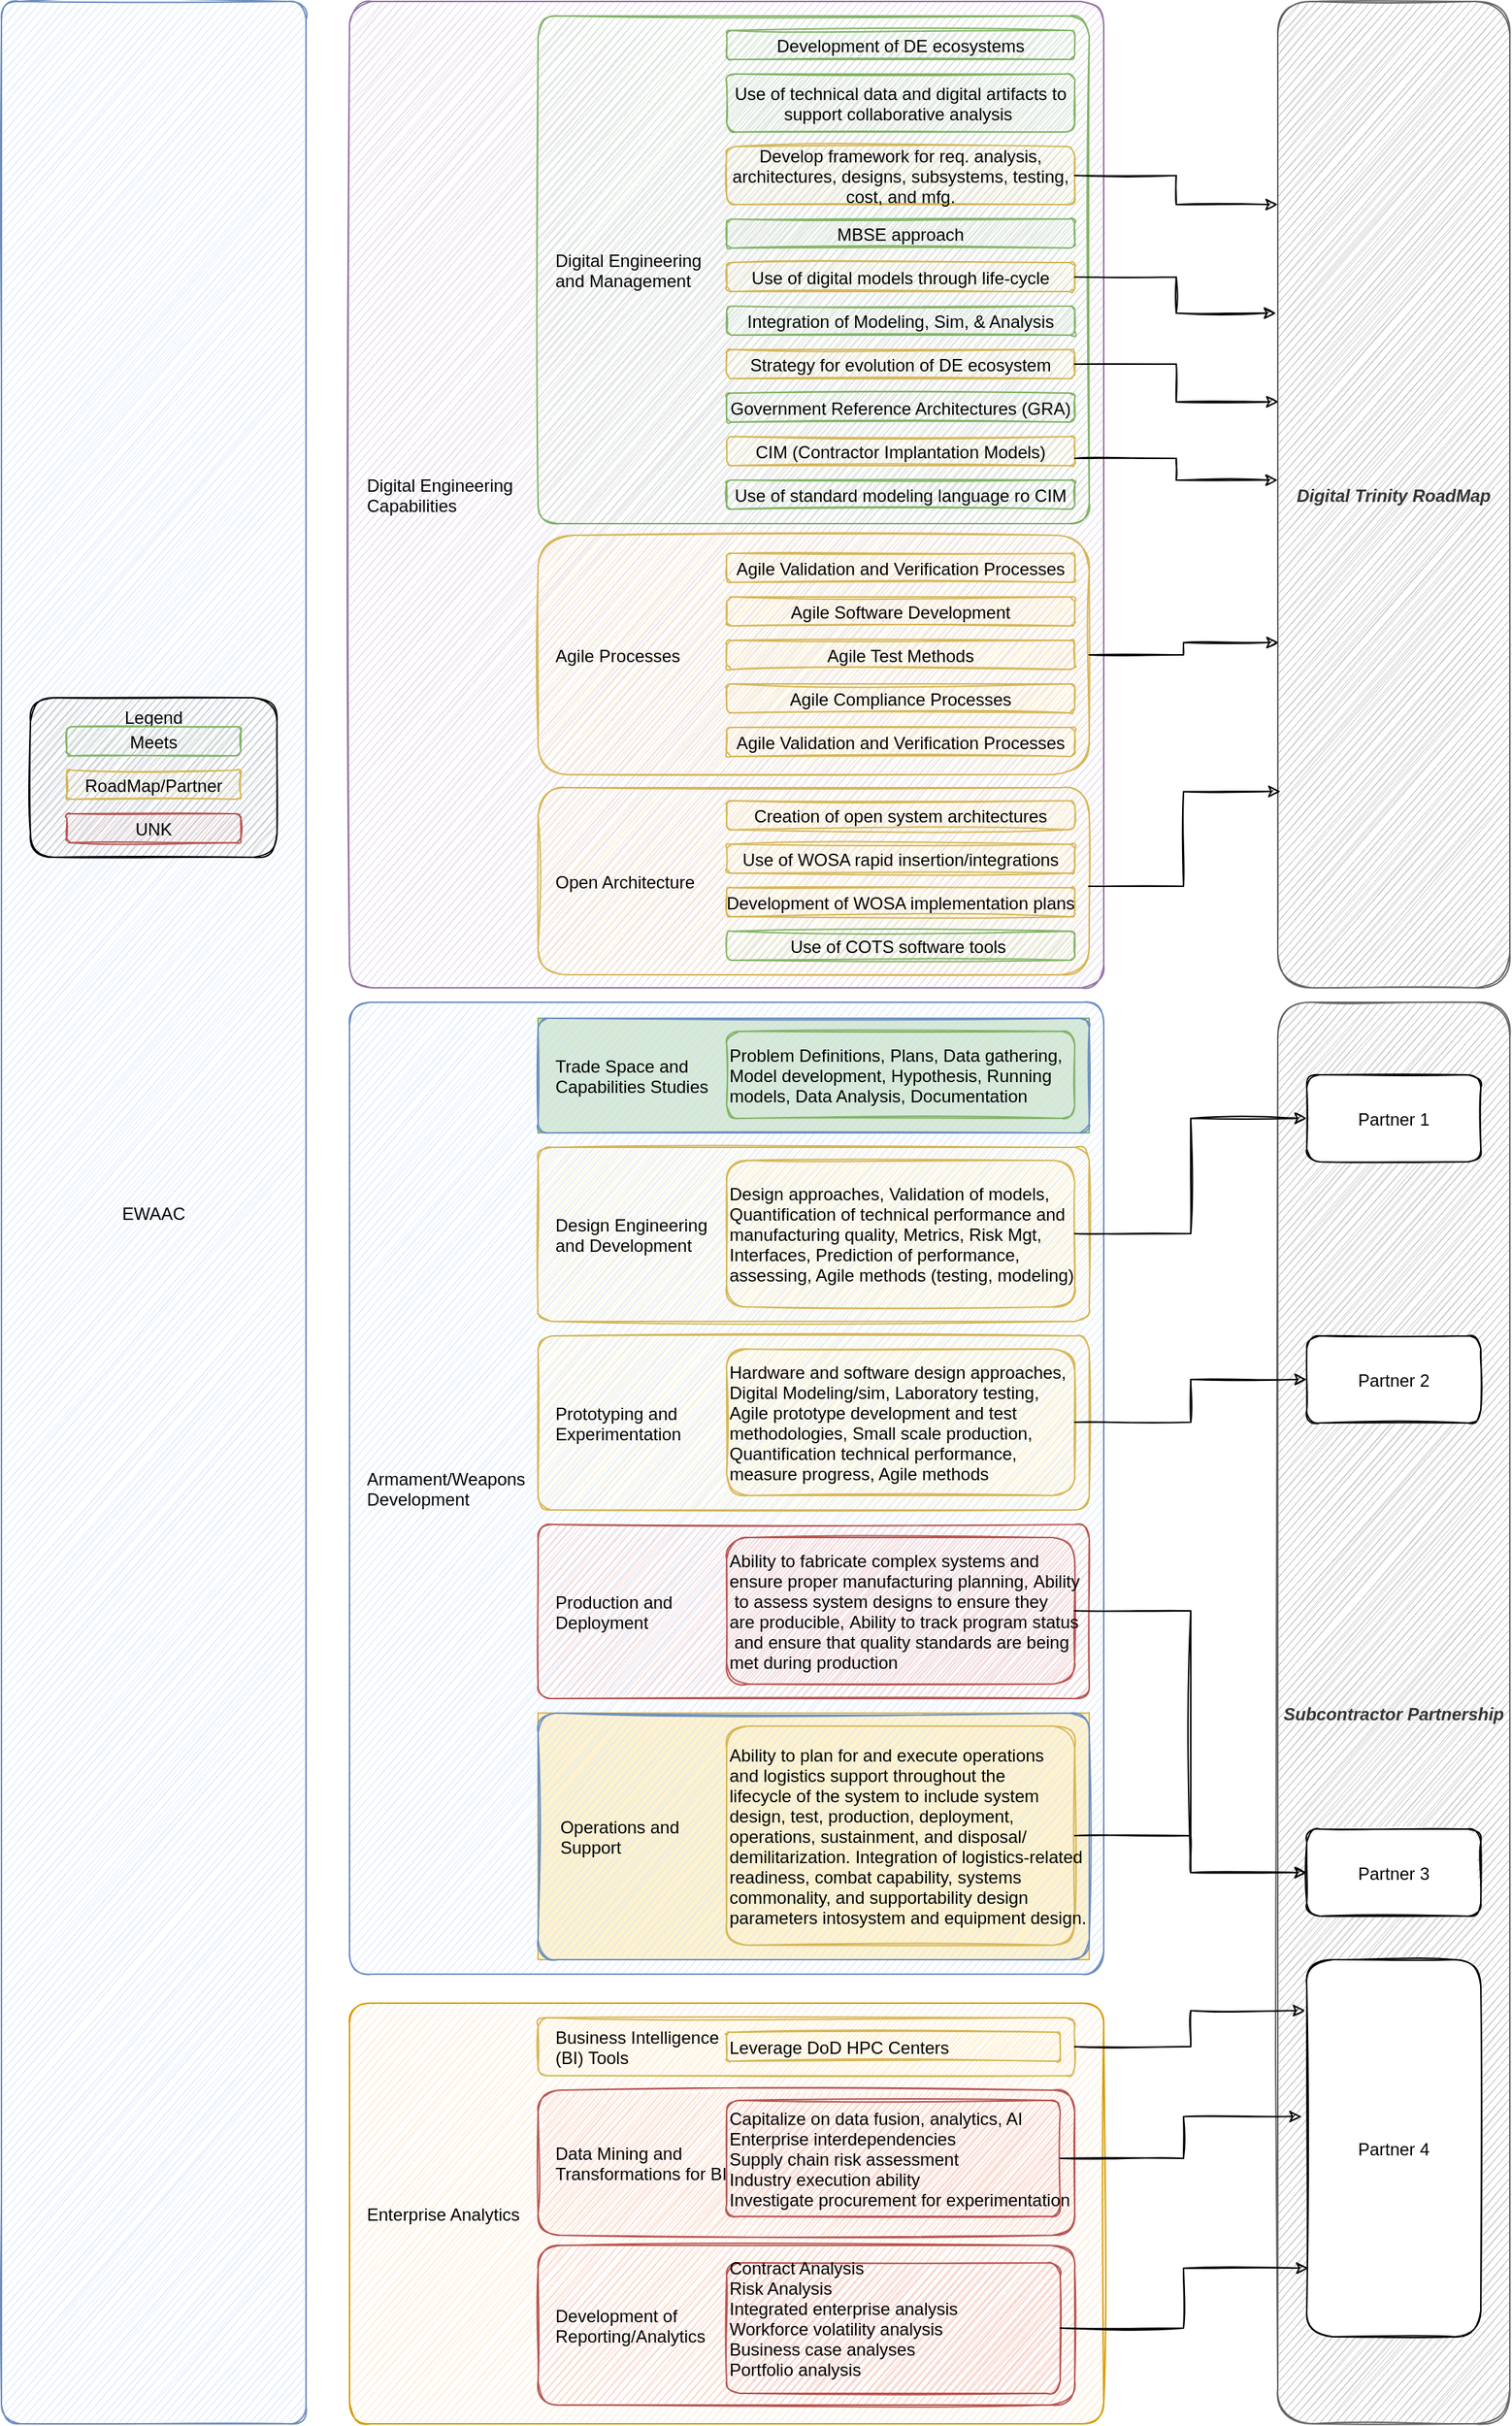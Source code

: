 <mxfile version="15.8.7" type="embed"><diagram id="xzPWQz_BGNBcxqIiMZyO" name="Page-1"><mxGraphModel dx="2720" dy="1088" grid="1" gridSize="10" guides="1" tooltips="1" connect="1" arrows="1" fold="1" page="1" pageScale="1" pageWidth="1100" pageHeight="1700" math="0" shadow="0"><root><mxCell id="0"/><mxCell id="1" parent="0"/><mxCell id="88" value="   Enterprise Analytics" style="rounded=1;sketch=1;fillColor=#ffe6cc;strokeColor=#d79b00;arcSize=5;align=left;" vertex="1" parent="1"><mxGeometry x="260" y="1390" width="520" height="290" as="geometry"/></mxCell><mxCell id="14" value="   Digital Engineering &#10;   Capabilities" style="rounded=1;sketch=1;fillColor=#e1d5e7;strokeColor=#9673a6;arcSize=3;align=left;" vertex="1" parent="1"><mxGeometry x="260" y="10" width="520" height="680" as="geometry"/></mxCell><mxCell id="2" value="EWAAC" style="rounded=1;sketch=1;fillColor=#dae8fc;strokeColor=#6c8ebf;arcSize=6;" vertex="1" parent="1"><mxGeometry x="20" y="10" width="210" height="1670" as="geometry"/></mxCell><mxCell id="4" value="Digital Trinity RoadMap" style="rounded=1;sketch=1;fillColor=#BFBFBF;strokeColor=#666666;fontColor=#333333;fontStyle=3" vertex="1" parent="1"><mxGeometry x="900" y="10" width="160" height="680" as="geometry"/></mxCell><mxCell id="5" value="   Armament/Weapons&#10;   Development" style="rounded=1;sketch=1;fillColor=#dae8fc;strokeColor=#6c8ebf;arcSize=3;align=left;" vertex="1" parent="1"><mxGeometry x="260" y="700" width="520" height="670" as="geometry"/></mxCell><mxCell id="43" value="" style="group" vertex="1" connectable="0" parent="1"><mxGeometry x="390" y="378" width="380" height="165" as="geometry"/></mxCell><mxCell id="7" value="   Agile Processes" style="rounded=1;sketch=1;fillColor=#fff2cc;strokeColor=#d6b656;align=left;" vertex="1" parent="43"><mxGeometry width="380" height="165" as="geometry"/></mxCell><mxCell id="28" value="Agile Validation and Verification Processes" style="rounded=1;sketch=1;fillColor=#fff2cc;strokeColor=#d6b656;" vertex="1" parent="43"><mxGeometry x="130" y="12.5" width="240" height="20" as="geometry"/></mxCell><mxCell id="29" value="Agile Software Development" style="rounded=1;sketch=1;fillColor=#fff2cc;strokeColor=#d6b656;" vertex="1" parent="43"><mxGeometry x="130" y="42.5" width="240" height="20" as="geometry"/></mxCell><mxCell id="30" value="Agile Test Methods" style="rounded=1;sketch=1;fillColor=#fff2cc;strokeColor=#d6b656;" vertex="1" parent="43"><mxGeometry x="130" y="72.5" width="240" height="20" as="geometry"/></mxCell><mxCell id="31" value="Agile Compliance Processes" style="rounded=1;sketch=1;fillColor=#fff2cc;strokeColor=#d6b656;" vertex="1" parent="43"><mxGeometry x="130" y="102.5" width="240" height="20" as="geometry"/></mxCell><mxCell id="32" value="Agile Validation and Verification Processes" style="rounded=1;sketch=1;fillColor=#fff2cc;strokeColor=#d6b656;" vertex="1" parent="43"><mxGeometry x="130" y="132.5" width="240" height="20" as="geometry"/></mxCell><mxCell id="44" value="" style="group" vertex="1" connectable="0" parent="1"><mxGeometry x="390" y="552" width="380" height="129" as="geometry"/></mxCell><mxCell id="8" value="   Open Architecture" style="rounded=1;sketch=1;fillColor=#fff2cc;strokeColor=#d6b656;align=left;" vertex="1" parent="44"><mxGeometry width="380" height="129" as="geometry"/></mxCell><mxCell id="33" value="Creation of open system architectures" style="rounded=1;sketch=1;fillColor=#fff2cc;strokeColor=#d6b656;" vertex="1" parent="44"><mxGeometry x="130" y="9" width="240" height="20" as="geometry"/></mxCell><mxCell id="34" value="Use of WOSA rapid insertion/integrations" style="rounded=1;sketch=1;fillColor=#fff2cc;strokeColor=#d6b656;" vertex="1" parent="44"><mxGeometry x="130" y="39" width="240" height="20" as="geometry"/></mxCell><mxCell id="35" value="Development of WOSA implementation plans" style="rounded=1;sketch=1;fillColor=#fff2cc;strokeColor=#d6b656;" vertex="1" parent="44"><mxGeometry x="130" y="69" width="240" height="20" as="geometry"/></mxCell><mxCell id="36" value="Use of COTS software tools " style="rounded=1;sketch=1;fillColor=#d5e8d4;strokeColor=#82b366;" vertex="1" parent="44"><mxGeometry x="130" y="99" width="240" height="20" as="geometry"/></mxCell><mxCell id="55" value="" style="group" vertex="1" connectable="0" parent="1"><mxGeometry x="390" y="20" width="380" height="350" as="geometry"/></mxCell><mxCell id="3" value="   Digital Engineering&#10;   and Management" style="rounded=1;sketch=1;fillColor=#d5e8d4;strokeColor=#82b366;arcSize=4;align=left;" vertex="1" parent="55"><mxGeometry width="380" height="350" as="geometry"/></mxCell><mxCell id="15" value="Development of DE ecosystems" style="rounded=1;sketch=1;fillColor=#d5e8d4;strokeColor=#82b366;" vertex="1" parent="55"><mxGeometry x="130" y="10" width="240" height="20" as="geometry"/></mxCell><mxCell id="16" value="Use of technical data and digital artifacts to &#10;support collaborative analysis " style="rounded=1;sketch=1;fillColor=#d5e8d4;strokeColor=#82b366;" vertex="1" parent="55"><mxGeometry x="130" y="40" width="240" height="40" as="geometry"/></mxCell><mxCell id="19" value="MBSE approach" style="rounded=1;sketch=1;fillColor=#d5e8d4;strokeColor=#82b366;" vertex="1" parent="55"><mxGeometry x="130" y="140" width="240" height="20" as="geometry"/></mxCell><mxCell id="20" value="Use of digital models through life-cycle" style="rounded=1;sketch=1;fillColor=#fff2cc;strokeColor=#d6b656;" vertex="1" parent="55"><mxGeometry x="130" y="170" width="240" height="20" as="geometry"/></mxCell><mxCell id="21" value="Integration of Modeling, Sim, &amp; Analysis" style="rounded=1;sketch=1;fillColor=#d5e8d4;strokeColor=#82b366;" vertex="1" parent="55"><mxGeometry x="130" y="200" width="240" height="20" as="geometry"/></mxCell><mxCell id="22" value="Strategy for evolution of DE ecosystem" style="rounded=1;sketch=1;fillColor=#fff2cc;strokeColor=#d6b656;" vertex="1" parent="55"><mxGeometry x="130" y="230" width="240" height="20" as="geometry"/></mxCell><mxCell id="23" value="Government Reference Architectures (GRA)" style="rounded=1;sketch=1;fillColor=#d5e8d4;strokeColor=#82b366;" vertex="1" parent="55"><mxGeometry x="130" y="260" width="240" height="20" as="geometry"/></mxCell><mxCell id="24" value="CIM (Contractor Implantation Models)" style="rounded=1;sketch=1;fillColor=#fff2cc;strokeColor=#d6b656;" vertex="1" parent="55"><mxGeometry x="130" y="290" width="240" height="20" as="geometry"/></mxCell><mxCell id="25" value="Use of standard modeling language ro CIM" style="rounded=1;sketch=1;fillColor=#d5e8d4;strokeColor=#82b366;" vertex="1" parent="55"><mxGeometry x="130" y="320" width="240" height="20" as="geometry"/></mxCell><mxCell id="18" value="Develop framework for req. analysis, &#10;architectures, designs, subsystems, testing, &#10;cost, and mfg." style="rounded=1;sketch=1;fillColor=#fff2cc;strokeColor=#d6b656;" vertex="1" parent="55"><mxGeometry x="130" y="90" width="240" height="40" as="geometry"/></mxCell><mxCell id="56" style="edgeStyle=orthogonalEdgeStyle;rounded=0;orthogonalLoop=1;jettySize=auto;sketch=1;" edge="1" parent="1" source="18" target="4"><mxGeometry relative="1" as="geometry"><Array as="points"><mxPoint x="830" y="130"/><mxPoint x="830" y="150"/></Array></mxGeometry></mxCell><mxCell id="57" style="edgeStyle=orthogonalEdgeStyle;rounded=0;orthogonalLoop=1;jettySize=auto;exitX=1;exitY=0.75;exitDx=0;exitDy=0;sketch=1;" edge="1" parent="1" source="24" target="4"><mxGeometry relative="1" as="geometry"><Array as="points"><mxPoint x="830" y="325"/><mxPoint x="830" y="340"/></Array></mxGeometry></mxCell><mxCell id="71" value="" style="group;align=left;fillColor=#d5e8d4;strokeColor=#82b366;" vertex="1" connectable="0" parent="1"><mxGeometry x="390" y="711" width="380" height="79" as="geometry"/></mxCell><mxCell id="60" value="   Trade Space and &#10;   Capabilities Studies" style="rounded=1;sketch=1;fillColor=#dae8fc;strokeColor=#6c8ebf;arcSize=8;align=left;" vertex="1" parent="71"><mxGeometry width="380" height="79" as="geometry"/></mxCell><mxCell id="67" value="Problem Definitions, Plans, Data gathering, &#10;Model development, Hypothesis, Running &#10;models, Data Analysis, Documentation" style="rounded=1;sketch=1;fillColor=#d5e8d4;strokeColor=#82b366;align=left;" vertex="1" parent="71"><mxGeometry x="130" y="9" width="240" height="60" as="geometry"/></mxCell><mxCell id="72" value="" style="group" vertex="1" connectable="0" parent="1"><mxGeometry x="390" y="800" width="380" height="130" as="geometry"/></mxCell><mxCell id="73" value="   Design Engineering &#10;   and Development" style="rounded=1;sketch=1;fillColor=#fff2cc;strokeColor=#d6b656;arcSize=8;align=left;" vertex="1" parent="72"><mxGeometry width="380" height="120" as="geometry"/></mxCell><mxCell id="74" value="Design approaches, Validation of models, &#10;Quantification of technical performance and &#10;manufacturing quality, Metrics, Risk Mgt,&#10;Interfaces, Prediction of performance, &#10;assessing, Agile methods (testing, modeling)" style="rounded=1;sketch=1;fillColor=#fff2cc;strokeColor=#d6b656;align=left;" vertex="1" parent="72"><mxGeometry x="130" y="9" width="240" height="101" as="geometry"/></mxCell><mxCell id="77" value="" style="group" vertex="1" connectable="0" parent="1"><mxGeometry x="390" y="930" width="380" height="130" as="geometry"/></mxCell><mxCell id="78" value="   Prototyping and &#10;   Experimentation" style="rounded=1;sketch=1;fillColor=#fff2cc;strokeColor=#d6b656;arcSize=8;align=left;" vertex="1" parent="77"><mxGeometry width="380" height="120" as="geometry"/></mxCell><mxCell id="79" value="Hardware and software design approaches, &#10;Digital Modeling/sim, Laboratory testing, &#10;Agile prototype development and test &#10;methodologies, Small scale production, &#10;Quantification technical performance, &#10;measure progress, Agile methods" style="rounded=1;sketch=1;fillColor=#fff2cc;strokeColor=#d6b656;align=left;" vertex="1" parent="77"><mxGeometry x="130" y="9" width="240" height="101" as="geometry"/></mxCell><mxCell id="80" value="" style="group" vertex="1" connectable="0" parent="1"><mxGeometry x="390" y="1060" width="380" height="130" as="geometry"/></mxCell><mxCell id="81" value="   Production and &#10;   Deployment" style="rounded=1;sketch=1;fillColor=#f8cecc;strokeColor=#b85450;arcSize=8;align=left;" vertex="1" parent="80"><mxGeometry width="380" height="120" as="geometry"/></mxCell><mxCell id="82" value="Ability to fabricate complex systems and &#10;ensure proper manufacturing planning, Ability&#10; to assess system designs to ensure they &#10;are producible, Ability to track program status&#10; and ensure that quality standards are being &#10;met during production" style="rounded=1;sketch=1;fillColor=#f8cecc;strokeColor=#b85450;align=left;" vertex="1" parent="80"><mxGeometry x="130" y="9" width="240" height="101" as="geometry"/></mxCell><mxCell id="83" value="" style="group;fillColor=#fff2cc;strokeColor=#d6b656;" vertex="1" connectable="0" parent="1"><mxGeometry x="390" y="1190" width="380" height="170" as="geometry"/></mxCell><mxCell id="84" value="    Operations and &#10;    Support" style="rounded=1;sketch=1;fillColor=#dae8fc;strokeColor=#6c8ebf;arcSize=8;align=left;" vertex="1" parent="83"><mxGeometry width="380" height="170" as="geometry"/></mxCell><mxCell id="85" value="Ability to plan for and execute operations &#10;and logistics support throughout the &#10;lifecycle of the system to include system &#10;design, test, production, deployment, &#10;operations, sustainment, and disposal/&#10;demilitarization. Integration of logistics-related &#10;readiness, combat capability, systems &#10;commonality, and supportability design &#10;parameters intosystem and equipment design." style="rounded=1;sketch=1;fillColor=#fff2cc;strokeColor=#d6b656;align=left;arcSize=10;" vertex="1" parent="83"><mxGeometry x="130" y="9" width="240" height="151" as="geometry"/></mxCell><mxCell id="86" value="" style="endArrow=classic;rounded=0;sketch=1;exitX=0.999;exitY=0.527;exitDx=0;exitDy=0;exitPerimeter=0;entryX=0.012;entryY=0.801;entryDx=0;entryDy=0;entryPerimeter=0;edgeStyle=orthogonalEdgeStyle;" edge="1" parent="1" source="8" target="4"><mxGeometry width="50" height="50" relative="1" as="geometry"><mxPoint x="840" y="630" as="sourcePoint"/><mxPoint x="890" y="580" as="targetPoint"/></mxGeometry></mxCell><mxCell id="90" value="Subcontractor Partnership" style="rounded=1;sketch=1;fillColor=#BFBFBF;strokeColor=#666666;fontColor=#333333;fontStyle=3" vertex="1" parent="1"><mxGeometry x="900" y="700" width="160" height="980" as="geometry"/></mxCell><mxCell id="92" value="Partner 1" style="rounded=1;sketch=1;" vertex="1" parent="1"><mxGeometry x="920" y="750" width="120" height="60" as="geometry"/></mxCell><mxCell id="93" value="Partner 2" style="rounded=1;sketch=1;" vertex="1" parent="1"><mxGeometry x="920" y="930" width="120" height="60" as="geometry"/></mxCell><mxCell id="94" value="Partner 3" style="rounded=1;sketch=1;" vertex="1" parent="1"><mxGeometry x="920" y="1270" width="120" height="60" as="geometry"/></mxCell><mxCell id="95" style="edgeStyle=orthogonalEdgeStyle;rounded=0;sketch=1;orthogonalLoop=1;jettySize=auto;entryX=0;entryY=0.5;entryDx=0;entryDy=0;" edge="1" parent="1" source="74" target="92"><mxGeometry relative="1" as="geometry"/></mxCell><mxCell id="96" style="edgeStyle=orthogonalEdgeStyle;rounded=0;sketch=1;orthogonalLoop=1;jettySize=auto;exitX=1;exitY=0.5;exitDx=0;exitDy=0;entryX=0;entryY=0.5;entryDx=0;entryDy=0;" edge="1" parent="1" source="79" target="93"><mxGeometry relative="1" as="geometry"/></mxCell><mxCell id="97" style="edgeStyle=orthogonalEdgeStyle;rounded=0;sketch=1;orthogonalLoop=1;jettySize=auto;exitX=1;exitY=0.5;exitDx=0;exitDy=0;entryX=0;entryY=0.5;entryDx=0;entryDy=0;" edge="1" parent="1" source="85" target="94"><mxGeometry relative="1" as="geometry"/></mxCell><mxCell id="100" value="" style="group" vertex="1" connectable="0" parent="1"><mxGeometry x="390" y="1400" width="370" height="60" as="geometry"/></mxCell><mxCell id="6" value="   Business Intelligence &#10;   (BI) Tools" style="rounded=1;sketch=1;fillColor=#fff2cc;strokeColor=#d6b656;align=left;" vertex="1" parent="100"><mxGeometry width="370" height="40" as="geometry"/></mxCell><mxCell id="99" value="Leverage DoD HPC Centers" style="rounded=1;sketch=1;fillColor=#fff2cc;strokeColor=#d6b656;align=left;arcSize=10;" vertex="1" parent="100"><mxGeometry x="130" y="10" width="230" height="20" as="geometry"/></mxCell><mxCell id="101" value="" style="group" vertex="1" connectable="0" parent="1"><mxGeometry x="390" y="1470" width="370" height="110" as="geometry"/></mxCell><mxCell id="102" value="   Data Mining and &#10;   Transformations for BI" style="rounded=1;sketch=1;fillColor=#f8cecc;strokeColor=#b85450;align=left;" vertex="1" parent="101"><mxGeometry y="-20" width="370" height="100" as="geometry"/></mxCell><mxCell id="103" value="Capitalize on data fusion, analytics, AI&#10;Enterprise interdependencies&#10;Supply chain risk assessment&#10;Industry execution ability&#10;Investigate procurement for experimentation" style="rounded=1;sketch=1;fillColor=#f8cecc;strokeColor=#b85450;align=left;arcSize=10;" vertex="1" parent="101"><mxGeometry x="130" y="-13" width="230" height="80" as="geometry"/></mxCell><mxCell id="104" value="" style="group" vertex="1" connectable="0" parent="1"><mxGeometry x="390" y="1559" width="370" height="110" as="geometry"/></mxCell><mxCell id="105" value="   Development of &#10;   Reporting/Analytics " style="rounded=1;sketch=1;fillColor=#f8cecc;strokeColor=#b85450;align=left;" vertex="1" parent="104"><mxGeometry y="-2" width="370" height="110" as="geometry"/></mxCell><mxCell id="106" value="Contract Analysis&#10;Risk Analysis&#10;Integrated enterprise analysis&#10;Workforce volatility analysis&#10;Business case analyses&#10;Portfolio analysis&#10;" style="rounded=1;sketch=1;fillColor=#f8cecc;strokeColor=#b85450;align=left;arcSize=10;" vertex="1" parent="104"><mxGeometry x="130" y="10" width="230" height="90" as="geometry"/></mxCell><mxCell id="108" style="edgeStyle=orthogonalEdgeStyle;rounded=0;sketch=1;orthogonalLoop=1;jettySize=auto;entryX=-0.029;entryY=0.416;entryDx=0;entryDy=0;entryPerimeter=0;" edge="1" parent="1" source="103" target="111"><mxGeometry relative="1" as="geometry"/></mxCell><mxCell id="109" style="edgeStyle=orthogonalEdgeStyle;rounded=0;sketch=1;orthogonalLoop=1;jettySize=auto;exitX=1;exitY=0.5;exitDx=0;exitDy=0;entryX=0.01;entryY=0.818;entryDx=0;entryDy=0;entryPerimeter=0;" edge="1" parent="1" source="106" target="111"><mxGeometry relative="1" as="geometry"/></mxCell><mxCell id="110" style="edgeStyle=orthogonalEdgeStyle;rounded=0;sketch=1;orthogonalLoop=1;jettySize=auto;entryX=-0.009;entryY=0.135;entryDx=0;entryDy=0;entryPerimeter=0;" edge="1" parent="1" source="6" target="111"><mxGeometry relative="1" as="geometry"/></mxCell><mxCell id="111" value="Partner 4" style="rounded=1;sketch=1;" vertex="1" parent="1"><mxGeometry x="920" y="1360" width="120" height="260" as="geometry"/></mxCell><mxCell id="114" style="edgeStyle=orthogonalEdgeStyle;rounded=0;sketch=1;orthogonalLoop=1;jettySize=auto;exitX=1;exitY=0.5;exitDx=0;exitDy=0;entryX=0.004;entryY=0.65;entryDx=0;entryDy=0;entryPerimeter=0;" edge="1" parent="1" source="7" target="4"><mxGeometry relative="1" as="geometry"/></mxCell><mxCell id="115" style="edgeStyle=orthogonalEdgeStyle;rounded=0;sketch=1;orthogonalLoop=1;jettySize=auto;exitX=1;exitY=0.5;exitDx=0;exitDy=0;entryX=0;entryY=0.5;entryDx=0;entryDy=0;" edge="1" parent="1" source="82" target="94"><mxGeometry relative="1" as="geometry"/></mxCell><mxCell id="120" value="" style="group" vertex="1" connectable="0" parent="1"><mxGeometry x="40" y="490" width="170" height="110" as="geometry"/></mxCell><mxCell id="116" value="Legend" style="rounded=1;sketch=1;fillColor=#BFBFBF;verticalAlign=top;" vertex="1" parent="120"><mxGeometry width="170" height="110" as="geometry"/></mxCell><mxCell id="117" value="Meets" style="rounded=1;sketch=1;fillColor=#d5e8d4;strokeColor=#82b366;" vertex="1" parent="120"><mxGeometry x="25" y="20" width="120" height="20" as="geometry"/></mxCell><mxCell id="118" value="RoadMap/Partner" style="rounded=1;sketch=1;fillColor=#fff2cc;strokeColor=#d6b656;" vertex="1" parent="120"><mxGeometry x="25" y="50" width="120" height="20" as="geometry"/></mxCell><mxCell id="119" value="UNK" style="rounded=1;sketch=1;fillColor=#f8cecc;strokeColor=#b85450;" vertex="1" parent="120"><mxGeometry x="25" y="80" width="120" height="20" as="geometry"/></mxCell><mxCell id="121" style="edgeStyle=orthogonalEdgeStyle;rounded=0;sketch=1;orthogonalLoop=1;jettySize=auto;exitX=1;exitY=0.5;exitDx=0;exitDy=0;entryX=-0.007;entryY=0.316;entryDx=0;entryDy=0;entryPerimeter=0;" edge="1" parent="1" source="20" target="4"><mxGeometry relative="1" as="geometry"/></mxCell><mxCell id="122" style="edgeStyle=orthogonalEdgeStyle;rounded=0;sketch=1;orthogonalLoop=1;jettySize=auto;exitX=1;exitY=0.5;exitDx=0;exitDy=0;entryX=0.003;entryY=0.406;entryDx=0;entryDy=0;entryPerimeter=0;" edge="1" parent="1" source="22" target="4"><mxGeometry relative="1" as="geometry"/></mxCell></root></mxGraphModel></diagram></mxfile>